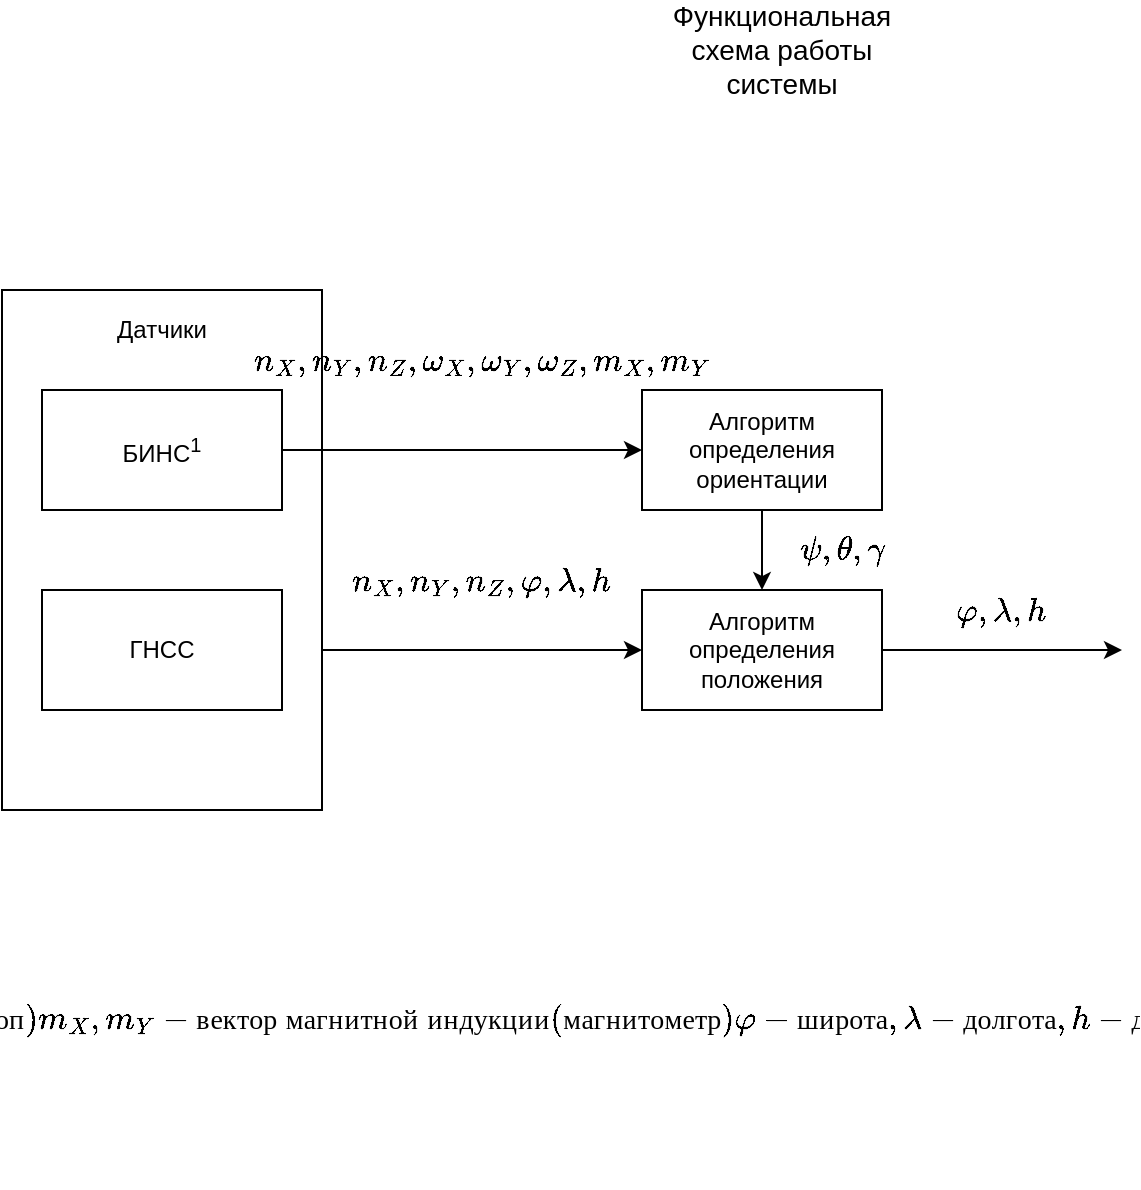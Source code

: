 <mxfile>
    <diagram id="uiAKNhMBBpsM2vkuvCDe" name="Page-1">
        <mxGraphModel dx="1315" dy="565" grid="1" gridSize="10" guides="1" tooltips="1" connect="1" arrows="1" fold="1" page="1" pageScale="1" pageWidth="850" pageHeight="1100" math="1" shadow="0">
            <root>
                <mxCell id="0"/>
                <mxCell id="1" parent="0"/>
                <mxCell id="8" value="" style="rounded=0;whiteSpace=wrap;html=1;fillColor=none;" parent="1" vertex="1">
                    <mxGeometry x="60" y="150" width="160" height="260" as="geometry"/>
                </mxCell>
                <mxCell id="18" value="" style="edgeStyle=orthogonalEdgeStyle;rounded=0;orthogonalLoop=1;jettySize=auto;html=1;fontSize=14;" parent="1" source="2" target="3" edge="1">
                    <mxGeometry relative="1" as="geometry"/>
                </mxCell>
                <mxCell id="2" value="Алгоритм определения ориентации" style="rounded=0;whiteSpace=wrap;html=1;" parent="1" vertex="1">
                    <mxGeometry x="380" y="200" width="120" height="60" as="geometry"/>
                </mxCell>
                <mxCell id="3" value="Алгоритм определения положения" style="rounded=0;whiteSpace=wrap;html=1;" parent="1" vertex="1">
                    <mxGeometry x="380" y="300" width="120" height="60" as="geometry"/>
                </mxCell>
                <mxCell id="4" value="БИНС&lt;sup&gt;1&lt;/sup&gt;" style="rounded=0;whiteSpace=wrap;html=1;" parent="1" vertex="1">
                    <mxGeometry x="80" y="200" width="120" height="60" as="geometry"/>
                </mxCell>
                <mxCell id="6" value="ГНСС" style="rounded=0;whiteSpace=wrap;html=1;" parent="1" vertex="1">
                    <mxGeometry x="80" y="300" width="120" height="60" as="geometry"/>
                </mxCell>
                <mxCell id="9" value="Датчики" style="text;html=1;strokeColor=none;fillColor=none;align=center;verticalAlign=middle;whiteSpace=wrap;rounded=0;" parent="1" vertex="1">
                    <mxGeometry x="120" y="160" width="40" height="20" as="geometry"/>
                </mxCell>
                <mxCell id="10" value="Функциональная схема работы системы&lt;br style=&quot;font-size: 14px;&quot;&gt;" style="text;html=1;strokeColor=none;fillColor=none;align=center;verticalAlign=middle;whiteSpace=wrap;rounded=0;fontSize=14;" parent="1" vertex="1">
                    <mxGeometry x="390" y="20" width="120" height="20" as="geometry"/>
                </mxCell>
                <mxCell id="14" value="" style="endArrow=classic;html=1;fontSize=14;exitX=1;exitY=0.5;exitDx=0;exitDy=0;entryX=0;entryY=0.5;entryDx=0;entryDy=0;" parent="1" source="4" target="2" edge="1">
                    <mxGeometry width="50" height="50" relative="1" as="geometry">
                        <mxPoint x="400" y="300" as="sourcePoint"/>
                        <mxPoint x="450" y="250" as="targetPoint"/>
                    </mxGeometry>
                </mxCell>
                <mxCell id="19" value="" style="endArrow=classic;html=1;fontSize=14;entryX=0;entryY=0.5;entryDx=0;entryDy=0;" parent="1" target="3" edge="1">
                    <mxGeometry width="50" height="50" relative="1" as="geometry">
                        <mxPoint x="220" y="330" as="sourcePoint"/>
                        <mxPoint x="450" y="250" as="targetPoint"/>
                    </mxGeometry>
                </mxCell>
                <mxCell id="20" value="$$n_X, n_Y, n_Z, \\&lt;br&gt;\omega_X, \omega_Y, \omega_Z,\\&lt;br&gt;m_X, m_Y$$" style="text;html=1;strokeColor=none;fillColor=none;align=center;verticalAlign=middle;whiteSpace=wrap;rounded=0;fontSize=14;" parent="1" vertex="1">
                    <mxGeometry x="250" y="150" width="100" height="70" as="geometry"/>
                </mxCell>
                <mxCell id="22" value="$$n_X, n_Y, n_Z,\\&lt;br&gt;\varphi, \lambda, h$$" style="text;html=1;strokeColor=none;fillColor=none;align=center;verticalAlign=middle;whiteSpace=wrap;rounded=0;fontSize=14;" parent="1" vertex="1">
                    <mxGeometry x="245" y="270" width="110" height="50" as="geometry"/>
                </mxCell>
                <mxCell id="23" value="$$n_X, n_Y, n_Z - \text{кажущееся ускорение(акселерометр)} \\&lt;br&gt;\omega_X, \omega_Y, \omega_Z - \text{Угловая скорость(гироскоп)}\\&lt;br&gt;m_X, m_Y - \text{вектор магнитной индукции(магнитометр)}\\&lt;br&gt;\varphi - \text{широта}, \lambda - \text{долгота}, h - \text{долгота}\\&lt;br&gt;\psi - \text{рысканье}, \theta - \text{тангаж}, \gamma - \text{крен}$$" style="text;html=1;strokeColor=none;fillColor=none;align=center;verticalAlign=middle;whiteSpace=wrap;rounded=0;fontSize=14;" parent="1" vertex="1">
                    <mxGeometry x="60" y="440" width="260" height="150" as="geometry"/>
                </mxCell>
                <mxCell id="24" value="$$\psi, \theta, \gamma$$" style="text;html=1;strokeColor=none;fillColor=none;align=center;verticalAlign=middle;whiteSpace=wrap;rounded=0;fontSize=14;" parent="1" vertex="1">
                    <mxGeometry x="450" y="265" width="60" height="30" as="geometry"/>
                </mxCell>
                <mxCell id="25" value="" style="endArrow=classic;html=1;fontSize=14;exitX=1;exitY=0.5;exitDx=0;exitDy=0;" parent="1" source="3" edge="1">
                    <mxGeometry width="50" height="50" relative="1" as="geometry">
                        <mxPoint x="390" y="380" as="sourcePoint"/>
                        <mxPoint x="620" y="330" as="targetPoint"/>
                    </mxGeometry>
                </mxCell>
                <mxCell id="27" value="$$\varphi, \lambda, h$$" style="text;html=1;strokeColor=none;fillColor=none;align=center;verticalAlign=middle;whiteSpace=wrap;rounded=0;fontSize=14;" parent="1" vertex="1">
                    <mxGeometry x="540" y="300" width="40" height="20" as="geometry"/>
                </mxCell>
            </root>
        </mxGraphModel>
    </diagram>
    <diagram id="h3aEvO4AbJVzIlha7t-1" name="Page-2">
        <mxGraphModel dx="1118" dy="480" grid="1" gridSize="10" guides="1" tooltips="1" connect="1" arrows="1" fold="1" page="1" pageScale="1" pageWidth="850" pageHeight="1100" math="1" shadow="0">
            <root>
                <mxCell id="M8gKZYO5L-6JeLcKQIqH-0"/>
                <mxCell id="M8gKZYO5L-6JeLcKQIqH-1" parent="M8gKZYO5L-6JeLcKQIqH-0"/>
                <mxCell id="M8gKZYO5L-6JeLcKQIqH-2" value="Алгоритм определения ориентации&lt;br&gt;" style="text;html=1;strokeColor=none;fillColor=none;align=center;verticalAlign=middle;whiteSpace=wrap;rounded=0;fontSize=14;" parent="M8gKZYO5L-6JeLcKQIqH-1" vertex="1">
                    <mxGeometry x="360" y="20" width="130" height="20" as="geometry"/>
                </mxCell>
                <mxCell id="JScFRjRitNYovvPW0Uib-2" value="&lt;font style=&quot;font-size: 12px&quot;&gt;$$\theta_{accel} = \frac{n_X}{n_Z}\\&lt;br&gt;\gamma_{accel} = \frac{n_Y}{n_Z} $$&lt;/font&gt;" style="rounded=0;whiteSpace=wrap;html=1;fillColor=none;fontSize=14;" parent="M8gKZYO5L-6JeLcKQIqH-1" vertex="1">
                    <mxGeometry x="160" y="320" width="120" height="120" as="geometry"/>
                </mxCell>
                <mxCell id="hSeFY6VbjkphRduKZwkJ-2" value="" style="edgeStyle=orthogonalEdgeStyle;rounded=0;orthogonalLoop=1;jettySize=auto;html=1;fontSize=14;" parent="M8gKZYO5L-6JeLcKQIqH-1" source="JScFRjRitNYovvPW0Uib-3" target="hSeFY6VbjkphRduKZwkJ-0" edge="1">
                    <mxGeometry relative="1" as="geometry"/>
                </mxCell>
                <mxCell id="JScFRjRitNYovvPW0Uib-3" value="&lt;font style=&quot;font-size: 12px&quot;&gt;$$\psi_{magne} = \frac{m_X}{m_Y}$$&lt;/font&gt;" style="rounded=0;whiteSpace=wrap;html=1;fillColor=none;fontSize=14;" parent="M8gKZYO5L-6JeLcKQIqH-1" vertex="1">
                    <mxGeometry x="365" y="320" width="120" height="120" as="geometry"/>
                </mxCell>
                <mxCell id="JScFRjRitNYovvPW0Uib-4" value="&lt;font style=&quot;font-size: 12px&quot;&gt;$$\theta_{gyro} = \int{\omega_X}\\&lt;br&gt;\gamma_{gyro} = \int{\omega_Y}\\&lt;br&gt;\psi_{gyro} = \int{\omega_Z}$$&lt;/font&gt;" style="rounded=0;whiteSpace=wrap;html=1;fillColor=none;fontSize=14;" parent="M8gKZYO5L-6JeLcKQIqH-1" vertex="1">
                    <mxGeometry x="570" y="320" width="120" height="120" as="geometry"/>
                </mxCell>
                <mxCell id="AnVh3OFpG5dAJLrPK-i0-4" value="" style="edgeStyle=orthogonalEdgeStyle;rounded=0;orthogonalLoop=1;jettySize=auto;html=1;fontSize=14;" parent="M8gKZYO5L-6JeLcKQIqH-1" source="JScFRjRitNYovvPW0Uib-11" target="JScFRjRitNYovvPW0Uib-3" edge="1">
                    <mxGeometry relative="1" as="geometry"/>
                </mxCell>
                <mxCell id="JScFRjRitNYovvPW0Uib-11" value="&lt;font style=&quot;font-size: 12px&quot;&gt;$$n_X, n_Y, n_Z, \\&lt;br&gt;\omega_X, \omega_Y, \omega_Z,\\&lt;br&gt;m_X, m_Y$$&lt;/font&gt;" style="shape=parallelogram;perimeter=parallelogramPerimeter;whiteSpace=wrap;html=1;fixedSize=1;fillColor=none;fontSize=14;" parent="M8gKZYO5L-6JeLcKQIqH-1" vertex="1">
                    <mxGeometry x="365" y="200" width="120" height="60" as="geometry"/>
                </mxCell>
                <mxCell id="AnVh3OFpG5dAJLrPK-i0-1" value="" style="edgeStyle=orthogonalEdgeStyle;rounded=0;orthogonalLoop=1;jettySize=auto;html=1;fontSize=14;" parent="M8gKZYO5L-6JeLcKQIqH-1" source="AnVh3OFpG5dAJLrPK-i0-0" target="JScFRjRitNYovvPW0Uib-11" edge="1">
                    <mxGeometry relative="1" as="geometry"/>
                </mxCell>
                <mxCell id="AnVh3OFpG5dAJLrPK-i0-0" value="начало" style="ellipse;whiteSpace=wrap;html=1;fillColor=none;fontSize=14;" parent="M8gKZYO5L-6JeLcKQIqH-1" vertex="1">
                    <mxGeometry x="370" y="90" width="110" height="70" as="geometry"/>
                </mxCell>
                <mxCell id="AnVh3OFpG5dAJLrPK-i0-2" value="" style="endArrow=classic;html=1;fontSize=14;entryX=0.5;entryY=0;entryDx=0;entryDy=0;edgeStyle=orthogonalEdgeStyle;rounded=0;exitX=0;exitY=0.5;exitDx=0;exitDy=0;" parent="M8gKZYO5L-6JeLcKQIqH-1" source="JScFRjRitNYovvPW0Uib-11" target="JScFRjRitNYovvPW0Uib-2" edge="1">
                    <mxGeometry width="50" height="50" relative="1" as="geometry">
                        <mxPoint x="420" y="420" as="sourcePoint"/>
                        <mxPoint x="470" y="370" as="targetPoint"/>
                    </mxGeometry>
                </mxCell>
                <mxCell id="AnVh3OFpG5dAJLrPK-i0-5" value="" style="endArrow=classic;html=1;fontSize=14;exitX=1;exitY=0.5;exitDx=0;exitDy=0;entryX=0.5;entryY=0;entryDx=0;entryDy=0;edgeStyle=orthogonalEdgeStyle;rounded=0;" parent="M8gKZYO5L-6JeLcKQIqH-1" source="JScFRjRitNYovvPW0Uib-11" target="JScFRjRitNYovvPW0Uib-4" edge="1">
                    <mxGeometry width="50" height="50" relative="1" as="geometry">
                        <mxPoint x="400" y="350" as="sourcePoint"/>
                        <mxPoint x="450" y="300" as="targetPoint"/>
                    </mxGeometry>
                </mxCell>
                <mxCell id="j6tbKPZB2ynyiP45Kh8a-0" value="&lt;font style=&quot;font-size: 12px&quot;&gt;$$n_X, n_Y, n_Z$$&lt;/font&gt;" style="text;html=1;strokeColor=none;fillColor=none;align=center;verticalAlign=middle;whiteSpace=wrap;rounded=0;fontSize=14;" parent="M8gKZYO5L-6JeLcKQIqH-1" vertex="1">
                    <mxGeometry x="250" y="200" width="40" height="20" as="geometry"/>
                </mxCell>
                <mxCell id="j6tbKPZB2ynyiP45Kh8a-1" value="&lt;font style=&quot;font-size: 12px&quot;&gt;$$\omega_X, \omega_Y, \omega_Z$$&lt;/font&gt;" style="text;html=1;strokeColor=none;fillColor=none;align=center;verticalAlign=middle;whiteSpace=wrap;rounded=0;fontSize=14;" parent="M8gKZYO5L-6JeLcKQIqH-1" vertex="1">
                    <mxGeometry x="560" y="200" width="40" height="20" as="geometry"/>
                </mxCell>
                <mxCell id="Cmpg_tT9MDa5lbAh97vx-1" value="" style="edgeStyle=orthogonalEdgeStyle;rounded=0;orthogonalLoop=1;jettySize=auto;html=1;fontSize=14;" parent="M8gKZYO5L-6JeLcKQIqH-1" source="hSeFY6VbjkphRduKZwkJ-0" target="Cmpg_tT9MDa5lbAh97vx-0" edge="1">
                    <mxGeometry relative="1" as="geometry"/>
                </mxCell>
                <mxCell id="hSeFY6VbjkphRduKZwkJ-0" value="&lt;font style=&quot;font-size: 12px&quot;&gt;$$\psi = K_{gyro}\psi_{gyro} + (1 - K_{gyro})\psi_{magne}\\&lt;br&gt;\theta = K_{gyro}\theta_{gyro} + (1 - K_{gyro})\theta_{accel}\\&lt;br&gt;\gamma = K_{gyro}\gamma_{gyro} + (1 - K_{gyro})\gamma_{accel}$$&lt;/font&gt;" style="whiteSpace=wrap;html=1;fillColor=none;fontSize=14;" parent="M8gKZYO5L-6JeLcKQIqH-1" vertex="1">
                    <mxGeometry x="280" y="480" width="290" height="90" as="geometry"/>
                </mxCell>
                <mxCell id="hSeFY6VbjkphRduKZwkJ-1" value="" style="endArrow=classic;html=1;fontSize=14;exitX=0.5;exitY=1;exitDx=0;exitDy=0;entryX=0;entryY=0.5;entryDx=0;entryDy=0;edgeStyle=orthogonalEdgeStyle;rounded=0;" parent="M8gKZYO5L-6JeLcKQIqH-1" source="JScFRjRitNYovvPW0Uib-2" target="hSeFY6VbjkphRduKZwkJ-0" edge="1">
                    <mxGeometry width="50" height="50" relative="1" as="geometry">
                        <mxPoint x="400" y="510" as="sourcePoint"/>
                        <mxPoint x="450" y="460" as="targetPoint"/>
                    </mxGeometry>
                </mxCell>
                <mxCell id="hSeFY6VbjkphRduKZwkJ-3" value="" style="endArrow=classic;html=1;fontSize=14;exitX=0.5;exitY=1;exitDx=0;exitDy=0;entryX=1;entryY=0.5;entryDx=0;entryDy=0;edgeStyle=orthogonalEdgeStyle;rounded=0;" parent="M8gKZYO5L-6JeLcKQIqH-1" source="JScFRjRitNYovvPW0Uib-4" target="hSeFY6VbjkphRduKZwkJ-0" edge="1">
                    <mxGeometry width="50" height="50" relative="1" as="geometry">
                        <mxPoint x="400" y="510" as="sourcePoint"/>
                        <mxPoint x="450" y="460" as="targetPoint"/>
                    </mxGeometry>
                </mxCell>
                <mxCell id="hSeFY6VbjkphRduKZwkJ-4" value="&lt;font style=&quot;font-size: 12px&quot;&gt;$$m_X, m_Y$$&lt;/font&gt;" style="text;html=1;align=center;verticalAlign=middle;resizable=0;points=[];autosize=1;fontSize=14;" parent="M8gKZYO5L-6JeLcKQIqH-1" vertex="1">
                    <mxGeometry x="420" y="280" width="100" height="20" as="geometry"/>
                </mxCell>
                <mxCell id="hSeFY6VbjkphRduKZwkJ-5" value="&lt;font style=&quot;font-size: 12px&quot;&gt;$$\theta_{accel}\\&lt;br&gt;\gamma_{accel}$$&lt;/font&gt;" style="text;html=1;strokeColor=none;fillColor=none;align=center;verticalAlign=middle;whiteSpace=wrap;rounded=0;fontSize=14;" parent="M8gKZYO5L-6JeLcKQIqH-1" vertex="1">
                    <mxGeometry x="170" y="480" width="40" height="20" as="geometry"/>
                </mxCell>
                <mxCell id="hSeFY6VbjkphRduKZwkJ-7" value="$$\theta_{gyro}\\&lt;br&gt;\gamma_{gyro}\\&lt;br&gt;\psi_{gyro}$$" style="text;html=1;strokeColor=none;fillColor=none;align=center;verticalAlign=middle;whiteSpace=wrap;rounded=0;fontSize=14;" parent="M8gKZYO5L-6JeLcKQIqH-1" vertex="1">
                    <mxGeometry x="640" y="480" width="40" height="20" as="geometry"/>
                </mxCell>
                <mxCell id="hSeFY6VbjkphRduKZwkJ-10" value="&lt;span style=&quot;font-size: 12px&quot;&gt;$$\psi_{magne} $$&lt;/span&gt;" style="text;html=1;strokeColor=none;fillColor=none;align=center;verticalAlign=middle;whiteSpace=wrap;rounded=0;fontSize=14;" parent="M8gKZYO5L-6JeLcKQIqH-1" vertex="1">
                    <mxGeometry x="440" y="450" width="40" height="20" as="geometry"/>
                </mxCell>
                <mxCell id="Cmpg_tT9MDa5lbAh97vx-0" value="Выход" style="ellipse;whiteSpace=wrap;html=1;fillColor=none;fontSize=14;" parent="M8gKZYO5L-6JeLcKQIqH-1" vertex="1">
                    <mxGeometry x="365" y="630" width="120" height="80" as="geometry"/>
                </mxCell>
                <mxCell id="Cmpg_tT9MDa5lbAh97vx-2" value="$$\theta\\&lt;br&gt;\gamma\\&lt;br&gt;\psi$$" style="text;html=1;strokeColor=none;fillColor=none;align=center;verticalAlign=middle;whiteSpace=wrap;rounded=0;fontSize=14;" parent="M8gKZYO5L-6JeLcKQIqH-1" vertex="1">
                    <mxGeometry x="440" y="593" width="40" height="20" as="geometry"/>
                </mxCell>
            </root>
        </mxGraphModel>
    </diagram>
    <diagram id="YT7Eb4l32kN6Ms-JGzpp" name="Page-3">
        <mxGraphModel dx="1118" dy="480" grid="1" gridSize="10" guides="1" tooltips="1" connect="1" arrows="1" fold="1" page="1" pageScale="1" pageWidth="850" pageHeight="1100" math="1" shadow="0">
            <root>
                <mxCell id="1-tvEk5X5YaPW3hFx_XC-0"/>
                <mxCell id="1-tvEk5X5YaPW3hFx_XC-1" parent="1-tvEk5X5YaPW3hFx_XC-0"/>
                <mxCell id="Ztf4LAtmPx4fV3btlx92-0" value="Алгоритм определения положения" style="text;html=1;strokeColor=none;fillColor=none;align=center;verticalAlign=middle;whiteSpace=wrap;rounded=0;fontSize=14;" parent="1-tvEk5X5YaPW3hFx_XC-1" vertex="1">
                    <mxGeometry x="360" y="40" width="130" as="geometry"/>
                </mxCell>
                <mxCell id="dDb1mZJ_SYZpSstTfDnZ-0" value="" style="edgeStyle=orthogonalEdgeStyle;rounded=0;orthogonalLoop=1;jettySize=auto;html=1;fontSize=14;" parent="1-tvEk5X5YaPW3hFx_XC-1" source="MtvzIzdepUXEu_s1V7FI-2" target="LM1jdzbpDQi1rL_h45i1-0" edge="1">
                    <mxGeometry relative="1" as="geometry"/>
                </mxCell>
                <mxCell id="MtvzIzdepUXEu_s1V7FI-2" value="&lt;font style=&quot;font-size: 12px&quot;&gt;начало&lt;/font&gt;" style="ellipse;whiteSpace=wrap;html=1;fillColor=none;fontSize=14;" parent="1-tvEk5X5YaPW3hFx_XC-1" vertex="1">
                    <mxGeometry x="365" y="80" width="120" height="80" as="geometry"/>
                </mxCell>
                <mxCell id="fhS0cxaEvarjp4QzSppQ-1" value="" style="edgeStyle=orthogonalEdgeStyle;rounded=0;orthogonalLoop=1;jettySize=auto;html=1;fontSize=14;" parent="1-tvEk5X5YaPW3hFx_XC-1" source="LM1jdzbpDQi1rL_h45i1-0" target="fhS0cxaEvarjp4QzSppQ-0" edge="1">
                    <mxGeometry relative="1" as="geometry"/>
                </mxCell>
                <mxCell id="I1w6f3crq7vhVGYIzVAE-6" value="" style="edgeStyle=orthogonalEdgeStyle;rounded=0;orthogonalLoop=1;jettySize=auto;html=1;fontSize=14;" parent="1-tvEk5X5YaPW3hFx_XC-1" source="LM1jdzbpDQi1rL_h45i1-0" target="v5Fv_TebdnFApIuPMqdS-1" edge="1">
                    <mxGeometry relative="1" as="geometry"/>
                </mxCell>
                <mxCell id="LM1jdzbpDQi1rL_h45i1-0" value="&lt;font style=&quot;font-size: 12px&quot;&gt;$$n_X, n_Y, n_Z\\&lt;br&gt;\varphi, \lambda, h\\&lt;br&gt;\psi, \theta, \gamma$$&lt;/font&gt;" style="shape=parallelogram;perimeter=parallelogramPerimeter;whiteSpace=wrap;html=1;fixedSize=1;fillColor=none;fontSize=14;" parent="1-tvEk5X5YaPW3hFx_XC-1" vertex="1">
                    <mxGeometry x="365" y="200" width="120" height="60" as="geometry"/>
                </mxCell>
                <mxCell id="v5Fv_TebdnFApIuPMqdS-11" value="" style="edgeStyle=orthogonalEdgeStyle;rounded=0;orthogonalLoop=1;jettySize=auto;html=1;fontSize=14;" parent="1-tvEk5X5YaPW3hFx_XC-1" source="986iIy96hAlbLUl5clO3-0" target="v5Fv_TebdnFApIuPMqdS-10" edge="1">
                    <mxGeometry relative="1" as="geometry"/>
                </mxCell>
                <mxCell id="986iIy96hAlbLUl5clO3-0" value="$$\int$$" style="rounded=0;whiteSpace=wrap;html=1;fillColor=none;fontSize=14;" parent="1-tvEk5X5YaPW3hFx_XC-1" vertex="1">
                    <mxGeometry x="365" y="420" width="120" height="70" as="geometry"/>
                </mxCell>
                <mxCell id="986iIy96hAlbLUl5clO3-2" value="&lt;font style=&quot;font-size: 12px&quot;&gt;$$n_X, n_Y, n_Z\\&lt;br&gt;\psi, \theta, \gamma$$&lt;/font&gt;" style="text;html=1;strokeColor=none;fillColor=none;align=center;verticalAlign=middle;whiteSpace=wrap;rounded=0;fontSize=14;" parent="1-tvEk5X5YaPW3hFx_XC-1" vertex="1">
                    <mxGeometry x="503" y="195" width="40" height="20" as="geometry"/>
                </mxCell>
                <mxCell id="fhS0cxaEvarjp4QzSppQ-0" value="&lt;font style=&quot;font-size: 12px&quot;&gt;$$g_0(1 + 0.005\sin^2{\varphi} -\\&lt;br&gt;0.0\sin^2{2\varphi}) -\\&lt;br&gt;0.0h$$&lt;/font&gt;" style="rounded=0;whiteSpace=wrap;html=1;fillColor=none;fontSize=14;" parent="1-tvEk5X5YaPW3hFx_XC-1" vertex="1">
                    <mxGeometry x="130" y="195" width="160" height="70" as="geometry"/>
                </mxCell>
                <mxCell id="v5Fv_TebdnFApIuPMqdS-0" value="&lt;font style=&quot;font-size: 12px&quot;&gt;$$\varphi, h$$&lt;/font&gt;" style="text;html=1;align=center;verticalAlign=middle;resizable=0;points=[];autosize=1;fontSize=14;" parent="1-tvEk5X5YaPW3hFx_XC-1" vertex="1">
                    <mxGeometry x="285" y="200" width="90" height="20" as="geometry"/>
                </mxCell>
                <mxCell id="v5Fv_TebdnFApIuPMqdS-1" value="&lt;font style=&quot;font-size: 12px&quot;&gt;$$R_{XYZ}^{WGS}\cdot&lt;br&gt;\begin{pmatrix}&lt;br&gt;n_X\\&lt;br&gt;n_Y\\&lt;br&gt;n_Z&lt;br&gt;\end{pmatrix}$$&lt;/font&gt;" style="whiteSpace=wrap;html=1;fillColor=none;fontSize=14;" parent="1-tvEk5X5YaPW3hFx_XC-1" vertex="1">
                    <mxGeometry x="560" y="195" width="120" height="70" as="geometry"/>
                </mxCell>
                <mxCell id="v5Fv_TebdnFApIuPMqdS-3" value="&lt;font style=&quot;font-size: 12px&quot;&gt;$$n_{WGS}, n_{WGS}, n_{WGS}$$&lt;/font&gt;" style="text;html=1;align=center;verticalAlign=middle;resizable=0;points=[];autosize=1;fontSize=14;" parent="1-tvEk5X5YaPW3hFx_XC-1" vertex="1">
                    <mxGeometry x="450" y="320" width="210" height="20" as="geometry"/>
                </mxCell>
                <mxCell id="v5Fv_TebdnFApIuPMqdS-8" value="" style="edgeStyle=orthogonalEdgeStyle;rounded=0;orthogonalLoop=1;jettySize=auto;html=1;fontSize=14;" parent="1-tvEk5X5YaPW3hFx_XC-1" source="v5Fv_TebdnFApIuPMqdS-4" target="986iIy96hAlbLUl5clO3-0" edge="1">
                    <mxGeometry relative="1" as="geometry"/>
                </mxCell>
                <mxCell id="v5Fv_TebdnFApIuPMqdS-4" value="&lt;font style=&quot;font-size: 12px&quot;&gt;$$\begin{pmatrix}&lt;br&gt;n_{WGS}\\&lt;br&gt;n_{WGS}\\&lt;br&gt;n_{WGS} - g&lt;br&gt;\end{pmatrix}$$&lt;/font&gt;" style="rounded=0;whiteSpace=wrap;html=1;fillColor=none;fontSize=14;" parent="1-tvEk5X5YaPW3hFx_XC-1" vertex="1">
                    <mxGeometry x="365" y="310" width="120" height="70" as="geometry"/>
                </mxCell>
                <mxCell id="v5Fv_TebdnFApIuPMqdS-6" value="" style="endArrow=classic;html=1;fontSize=14;exitX=0.5;exitY=1;exitDx=0;exitDy=0;entryX=0;entryY=0.5;entryDx=0;entryDy=0;edgeStyle=orthogonalEdgeStyle;rounded=0;" parent="1-tvEk5X5YaPW3hFx_XC-1" source="fhS0cxaEvarjp4QzSppQ-0" target="v5Fv_TebdnFApIuPMqdS-4" edge="1">
                    <mxGeometry width="50" height="50" relative="1" as="geometry">
                        <mxPoint x="580" y="670" as="sourcePoint"/>
                        <mxPoint x="630" y="620" as="targetPoint"/>
                    </mxGeometry>
                </mxCell>
                <mxCell id="v5Fv_TebdnFApIuPMqdS-7" value="$$g$$" style="text;html=1;align=center;verticalAlign=middle;resizable=0;points=[];autosize=1;fontSize=14;" parent="1-tvEk5X5YaPW3hFx_XC-1" vertex="1">
                    <mxGeometry x="250" y="320" width="50" height="20" as="geometry"/>
                </mxCell>
                <mxCell id="v5Fv_TebdnFApIuPMqdS-9" value="&lt;font style=&quot;font-size: 12px&quot;&gt;$$a_{WGS}, a_{WGS}, a_{WGS}$$&lt;/font&gt;" style="text;html=1;align=center;verticalAlign=middle;resizable=0;points=[];autosize=1;fontSize=14;" parent="1-tvEk5X5YaPW3hFx_XC-1" vertex="1">
                    <mxGeometry x="390" y="390" width="210" height="20" as="geometry"/>
                </mxCell>
                <mxCell id="I1w6f3crq7vhVGYIzVAE-4" value="" style="edgeStyle=orthogonalEdgeStyle;rounded=0;orthogonalLoop=1;jettySize=auto;html=1;fontSize=14;" parent="1-tvEk5X5YaPW3hFx_XC-1" source="v5Fv_TebdnFApIuPMqdS-10" target="I1w6f3crq7vhVGYIzVAE-3" edge="1">
                    <mxGeometry relative="1" as="geometry"/>
                </mxCell>
                <mxCell id="v5Fv_TebdnFApIuPMqdS-10" value="$$\int$$" style="rounded=0;whiteSpace=wrap;html=1;fillColor=none;fontSize=14;" parent="1-tvEk5X5YaPW3hFx_XC-1" vertex="1">
                    <mxGeometry x="365" y="530" width="120" height="70" as="geometry"/>
                </mxCell>
                <mxCell id="v5Fv_TebdnFApIuPMqdS-12" value="&lt;font style=&quot;font-size: 12px&quot;&gt;$$V_{WGS}, V_{WGS}, V_{WGS}$$&lt;/font&gt;" style="text;html=1;align=center;verticalAlign=middle;resizable=0;points=[];autosize=1;fontSize=14;" parent="1-tvEk5X5YaPW3hFx_XC-1" vertex="1">
                    <mxGeometry x="390" y="500" width="210" height="20" as="geometry"/>
                </mxCell>
                <mxCell id="I1w6f3crq7vhVGYIzVAE-0" value="Выход" style="ellipse;whiteSpace=wrap;html=1;fillColor=none;fontSize=14;" parent="1-tvEk5X5YaPW3hFx_XC-1" vertex="1">
                    <mxGeometry x="365" y="750" width="120" height="80" as="geometry"/>
                </mxCell>
                <mxCell id="I1w6f3crq7vhVGYIzVAE-2" value="&lt;font style=&quot;font-size: 12px&quot;&gt;$$X_{WGS}, Y_{WGS}, Z_{WGS}$$&lt;/font&gt;" style="text;html=1;align=center;verticalAlign=middle;resizable=0;points=[];autosize=1;fontSize=14;" parent="1-tvEk5X5YaPW3hFx_XC-1" vertex="1">
                    <mxGeometry x="405" y="610" width="210" height="20" as="geometry"/>
                </mxCell>
                <mxCell id="I1w6f3crq7vhVGYIzVAE-5" value="" style="edgeStyle=orthogonalEdgeStyle;rounded=0;orthogonalLoop=1;jettySize=auto;html=1;fontSize=14;" parent="1-tvEk5X5YaPW3hFx_XC-1" source="I1w6f3crq7vhVGYIzVAE-3" target="I1w6f3crq7vhVGYIzVAE-0" edge="1">
                    <mxGeometry relative="1" as="geometry"/>
                </mxCell>
                <mxCell id="I1w6f3crq7vhVGYIzVAE-3" value="&lt;font style=&quot;font-size: 12px&quot;&gt;Перевод из нормальной в элипсоидальную СК&lt;/font&gt;" style="rounded=0;whiteSpace=wrap;html=1;fillColor=none;fontSize=14;" parent="1-tvEk5X5YaPW3hFx_XC-1" vertex="1">
                    <mxGeometry x="365" y="639" width="120" height="70" as="geometry"/>
                </mxCell>
                <mxCell id="I1w6f3crq7vhVGYIzVAE-8" value="" style="endArrow=classic;html=1;fontSize=14;exitX=0.5;exitY=1;exitDx=0;exitDy=0;entryX=1;entryY=0.5;entryDx=0;entryDy=0;edgeStyle=orthogonalEdgeStyle;rounded=0;" parent="1-tvEk5X5YaPW3hFx_XC-1" source="v5Fv_TebdnFApIuPMqdS-1" target="v5Fv_TebdnFApIuPMqdS-4" edge="1">
                    <mxGeometry width="50" height="50" relative="1" as="geometry">
                        <mxPoint x="580" y="430" as="sourcePoint"/>
                        <mxPoint x="630" y="380" as="targetPoint"/>
                    </mxGeometry>
                </mxCell>
                <mxCell id="I1w6f3crq7vhVGYIzVAE-9" value="&lt;font style=&quot;font-size: 12px&quot;&gt;$$\varphi, \lambda, h$$&lt;/font&gt;" style="text;html=1;align=center;verticalAlign=middle;resizable=0;points=[];autosize=1;fontSize=14;" parent="1-tvEk5X5YaPW3hFx_XC-1" vertex="1">
                    <mxGeometry x="390" y="720" width="140" height="20" as="geometry"/>
                </mxCell>
                <mxCell id="I1w6f3crq7vhVGYIzVAE-10" value="" style="endArrow=classic;html=1;fontSize=14;entryX=0.183;entryY=-0.017;entryDx=0;entryDy=0;entryPerimeter=0;edgeStyle=orthogonalEdgeStyle;rounded=0;" parent="1-tvEk5X5YaPW3hFx_XC-1" target="LM1jdzbpDQi1rL_h45i1-0" edge="1">
                    <mxGeometry width="50" height="50" relative="1" as="geometry">
                        <mxPoint x="425" y="730" as="sourcePoint"/>
                        <mxPoint x="120" y="420" as="targetPoint"/>
                        <Array as="points">
                            <mxPoint x="120" y="730"/>
                            <mxPoint x="120" y="170"/>
                            <mxPoint x="387" y="170"/>
                        </Array>
                    </mxGeometry>
                </mxCell>
            </root>
        </mxGraphModel>
    </diagram>
</mxfile>